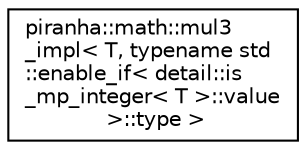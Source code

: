 digraph "Graphical Class Hierarchy"
{
  edge [fontname="Helvetica",fontsize="10",labelfontname="Helvetica",labelfontsize="10"];
  node [fontname="Helvetica",fontsize="10",shape=record];
  rankdir="LR";
  Node0 [label="piranha::math::mul3\l_impl\< T, typename std\l::enable_if\< detail::is\l_mp_integer\< T \>::value\l \>::type \>",height=0.2,width=0.4,color="black", fillcolor="white", style="filled",URL="$structpiranha_1_1math_1_1mul3__impl_3_01_t_00_01typename_01std_1_1enable__if_3_01detail_1_1is__m6a2ad49a441b8c5812575d15a1dffbc0.html",tooltip="Specialisation of the piranha::math::mul3() functor for piranha::mp_integer. "];
}
